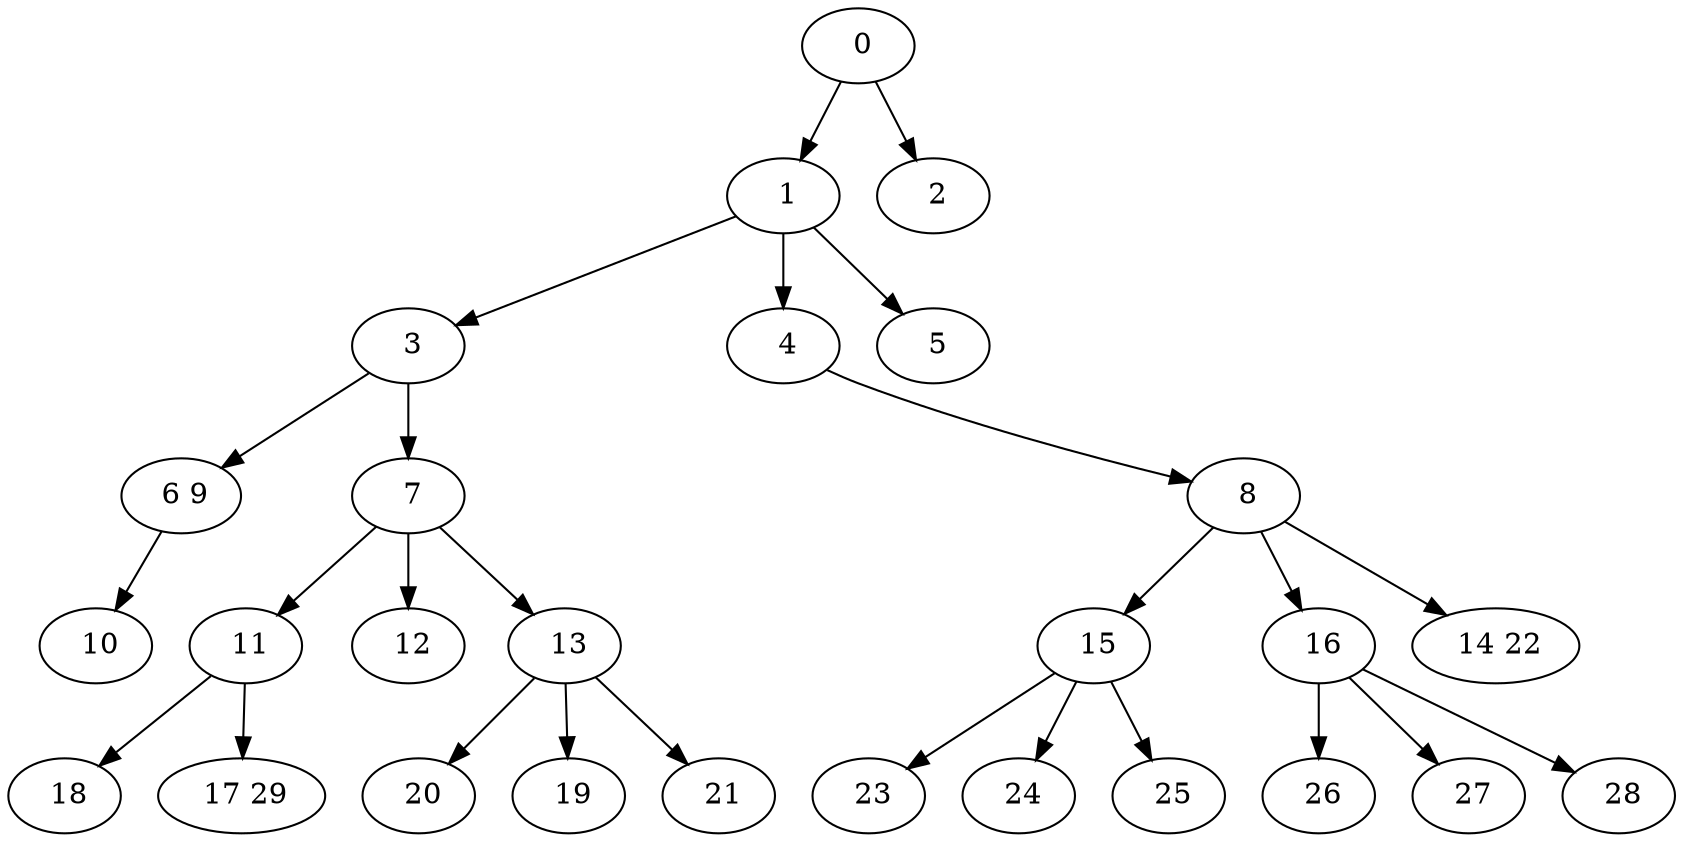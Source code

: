digraph mytree {
" 0" -> " 1";
" 0" -> " 2";
" 1" -> " 3";
" 1" -> " 4";
" 1" -> " 5";
" 3" -> " 6 9";
" 3" -> " 7";
" 4" -> " 8";
" 5";
" 6 9" -> " 10";
" 7" -> " 11";
" 7" -> " 12";
" 7" -> " 13";
" 8" -> " 15";
" 8" -> " 16";
" 8" -> " 14 22";
" 10";
" 11" -> " 18";
" 11" -> " 17 29";
" 12";
" 13" -> " 20";
" 13" -> " 19";
" 13" -> " 21";
" 20";
" 15" -> " 23";
" 15" -> " 24";
" 15" -> " 25";
" 16" -> " 26";
" 16" -> " 27";
" 16" -> " 28";
" 18";
" 17 29";
" 19";
" 21";
" 14 22";
" 23";
" 24";
" 25";
" 26";
" 27";
" 28";
" 2";
}

